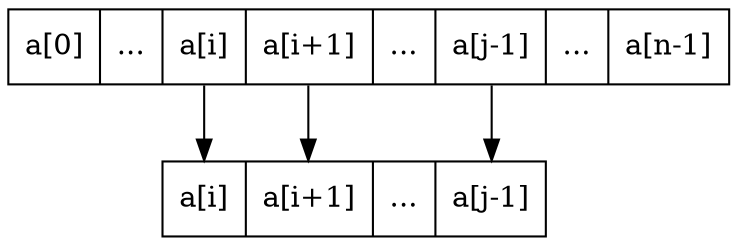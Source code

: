 digraph G {
        node [shape=record];
        edge [label=""];

        in[label="a[0] | ... | <p0> a[i] | <p1> a[i+1] |  ... | <p2> a[j-1] | ... | a[n-1]"];
        out[label="<p0> a[i] | <p1> a[i+1] |  ... | <p2> a[j-1]"];
        in:p0 -> out:p0;
        in:p1 -> out:p1;
        in:p2 -> out:p2;
}
